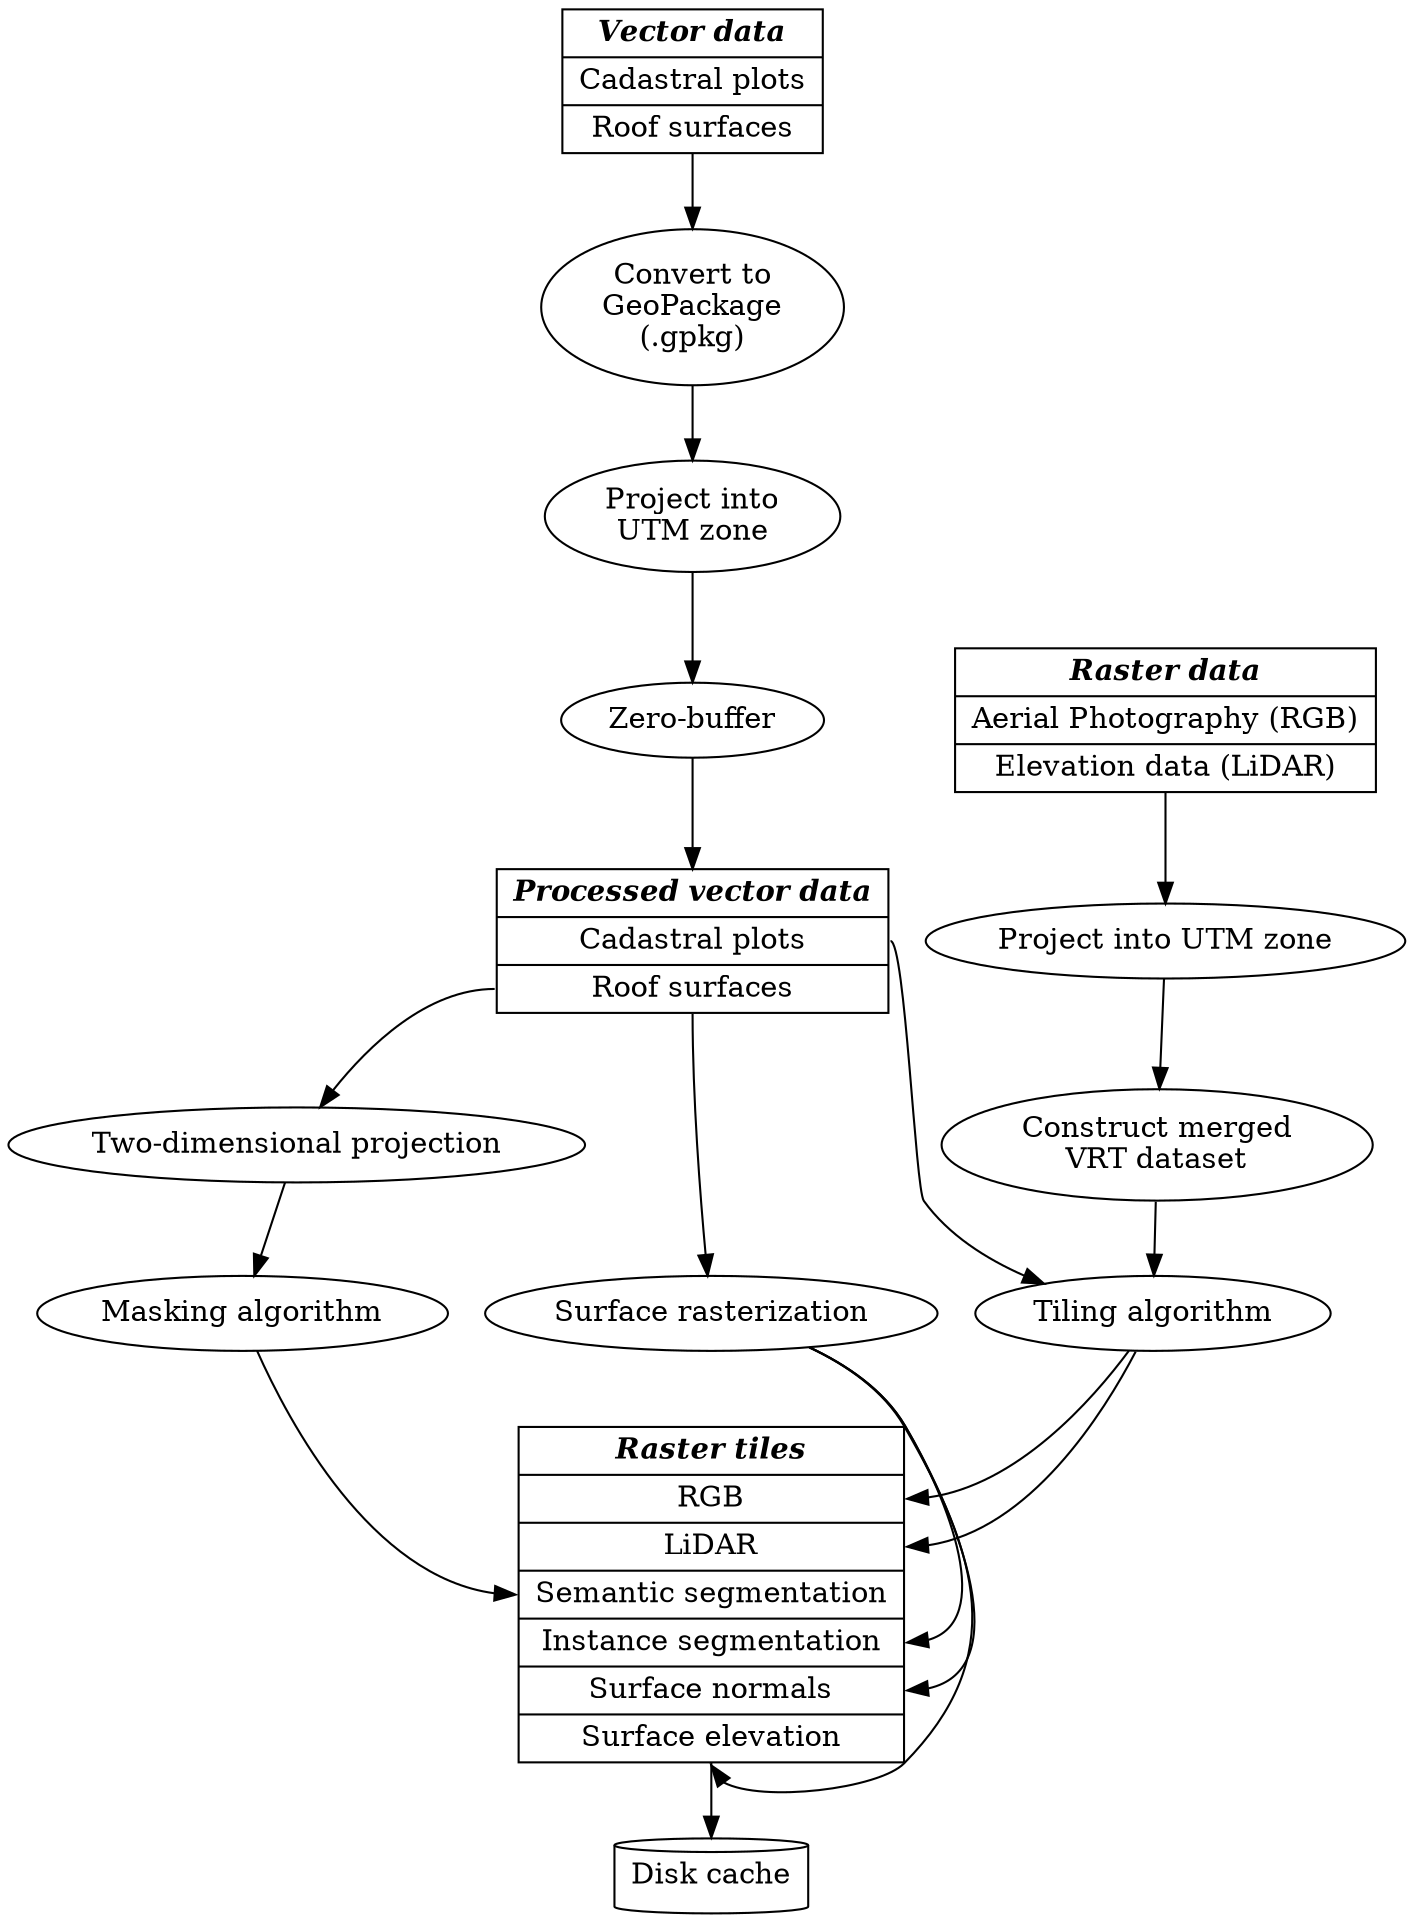 digraph G {
  vd [shape=record, label="{𝑽𝒆𝒄𝒕𝒐𝒓 𝒅𝒂𝒕𝒂|Cadastral plots|Roof surfaces}"];
  gpkg [label="Convert to\nGeoPackage\n(.gpkg)"];
  vd_utm_trans [label="Project into\nUTM zone"];
  buffer [label="Zero-buffer"];
  pvd [shape=record, label="{𝑷𝒓𝒐𝒄𝒆𝒔𝒔𝒆𝒅 𝒗𝒆𝒄𝒕𝒐𝒓 𝒅𝒂𝒕𝒂|<cp>Cadastral plots|<bo>Roof surfaces}"];
  vd -> gpkg -> vd_utm_trans -> buffer -> pvd;

  raster [shape=record, label="{𝑹𝒂𝒔𝒕𝒆𝒓 𝒅𝒂𝒕𝒂|Aerial Photography (RGB)|Elevation data (LiDAR)}"];
  raster_utm_trans [label="Project into UTM zone"];
  vrt [label="Construct merged\nVRT dataset"];
  raster -> raster_utm_trans -> vrt;

  tiling [label="Tiling algorithm"];
  masking [label="Masking algorithm"];
  projection [label="Two-dimensional projection"];
  rasterization [label="Surface rasterization"];
  tiles [shape=record, label="{𝑹𝒂𝒔𝒕𝒆𝒓 𝒕𝒊𝒍𝒆𝒔|<rgb> RGB|<z> LiDAR|<bm> Semantic segmentation|<instances> Instance segmentation|<normals> Surface normals|<h> Surface elevation}"];
  vrt -> tiling;
  pvd:cp -> tiling;
  tiling -> tiles:rgb;
  tiling -> tiles:z;
  pvd:bo -> projection -> masking -> tiles:bm;
  pvd:bo -> rasterization;
  rasterization -> tiles:instances;
  rasterization -> tiles:normals;
  rasterization -> tiles:h;

  disk [label="Disk cache", shape=cylinder];
  tiles -> disk;
}
